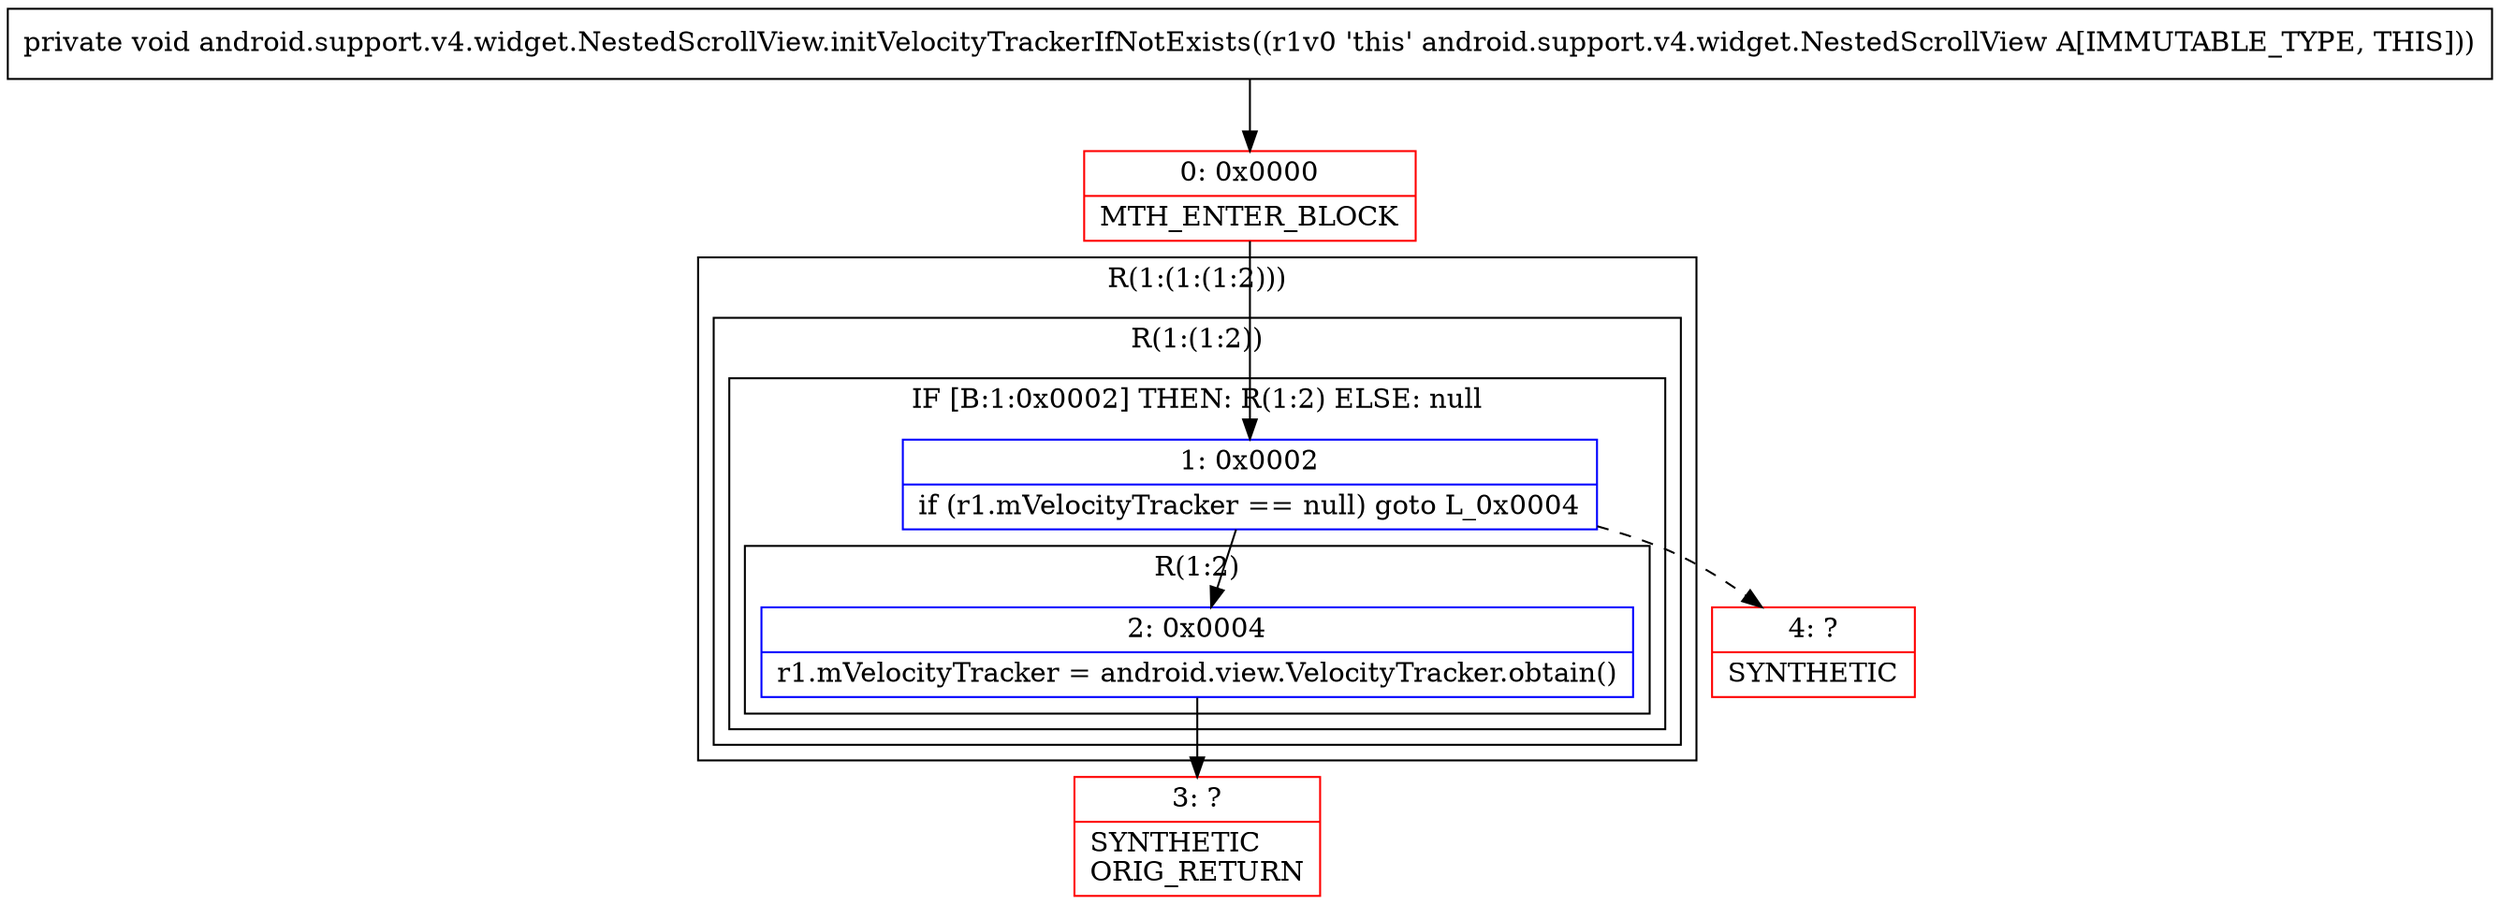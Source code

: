 digraph "CFG forandroid.support.v4.widget.NestedScrollView.initVelocityTrackerIfNotExists()V" {
subgraph cluster_Region_294970652 {
label = "R(1:(1:(1:2)))";
node [shape=record,color=blue];
subgraph cluster_Region_1723848923 {
label = "R(1:(1:2))";
node [shape=record,color=blue];
subgraph cluster_IfRegion_1931269776 {
label = "IF [B:1:0x0002] THEN: R(1:2) ELSE: null";
node [shape=record,color=blue];
Node_1 [shape=record,label="{1\:\ 0x0002|if (r1.mVelocityTracker == null) goto L_0x0004\l}"];
subgraph cluster_Region_15485510 {
label = "R(1:2)";
node [shape=record,color=blue];
Node_2 [shape=record,label="{2\:\ 0x0004|r1.mVelocityTracker = android.view.VelocityTracker.obtain()\l}"];
}
}
}
}
Node_0 [shape=record,color=red,label="{0\:\ 0x0000|MTH_ENTER_BLOCK\l}"];
Node_3 [shape=record,color=red,label="{3\:\ ?|SYNTHETIC\lORIG_RETURN\l}"];
Node_4 [shape=record,color=red,label="{4\:\ ?|SYNTHETIC\l}"];
MethodNode[shape=record,label="{private void android.support.v4.widget.NestedScrollView.initVelocityTrackerIfNotExists((r1v0 'this' android.support.v4.widget.NestedScrollView A[IMMUTABLE_TYPE, THIS])) }"];
MethodNode -> Node_0;
Node_1 -> Node_2;
Node_1 -> Node_4[style=dashed];
Node_2 -> Node_3;
Node_0 -> Node_1;
}


